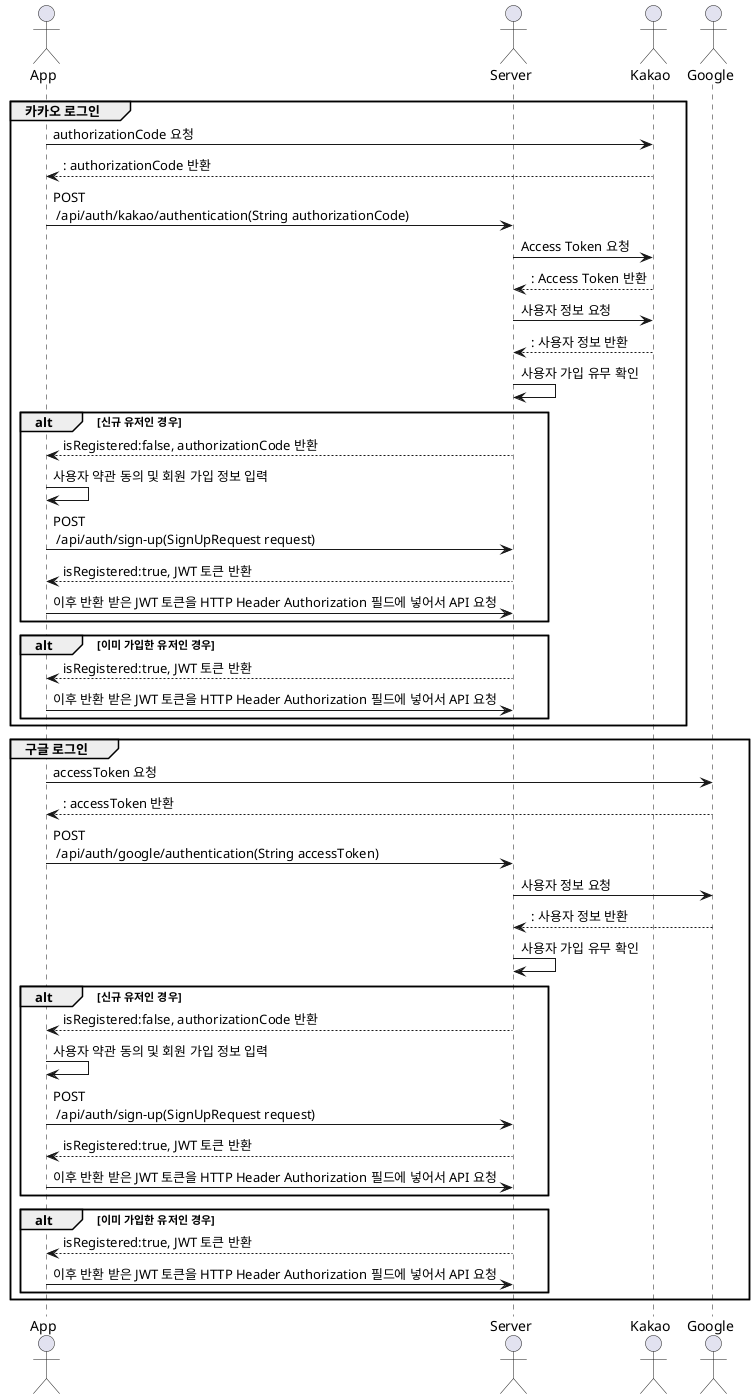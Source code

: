 @startuml

actor App
actor Server
actor Kakao
actor Google

group 카카오 로그인
  App -> Kakao : authorizationCode 요청
  return : authorizationCode 반환

  App -> Server : POST \n /api/auth/kakao/authentication(String authorizationCode)

  Server -> Kakao : Access Token 요청
  return : Access Token 반환

  Server -> Kakao : 사용자 정보 요청
  return : 사용자 정보 반환

  Server -> Server : 사용자 가입 유무 확인

  alt 신규 유저인 경우
    Server --> App : isRegistered:false, authorizationCode 반환
    App -> App : 사용자 약관 동의 및 회원 가입 정보 입력
    App -> Server : POST \n /api/auth/sign-up(SignUpRequest request)
    Server --> App : isRegistered:true, JWT 토큰 반환
    App -> Server : 이후 반환 받은 JWT 토큰을 HTTP Header Authorization 필드에 넣어서 API 요청
  end

  alt 이미 가입한 유저인 경우
    Server --> App : isRegistered:true, JWT 토큰 반환
    App -> Server : 이후 반환 받은 JWT 토큰을 HTTP Header Authorization 필드에 넣어서 API 요청
  end
end

group 구글 로그인
  App -> Google : accessToken 요청
  return : accessToken 반환

  App -> Server : POST \n /api/auth/google/authentication(String accessToken)

  Server -> Google : 사용자 정보 요청
  return : 사용자 정보 반환

  Server -> Server : 사용자 가입 유무 확인

  alt 신규 유저인 경우
    Server --> App : isRegistered:false, authorizationCode 반환
    App -> App : 사용자 약관 동의 및 회원 가입 정보 입력
    App -> Server : POST \n /api/auth/sign-up(SignUpRequest request)
    Server --> App : isRegistered:true, JWT 토큰 반환
    App -> Server : 이후 반환 받은 JWT 토큰을 HTTP Header Authorization 필드에 넣어서 API 요청
  end

  alt 이미 가입한 유저인 경우
    Server --> App : isRegistered:true, JWT 토큰 반환
    App -> Server : 이후 반환 받은 JWT 토큰을 HTTP Header Authorization 필드에 넣어서 API 요청
  end
end
@enduml